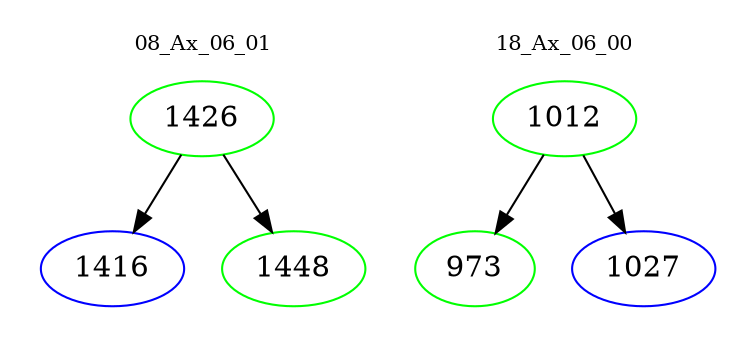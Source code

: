 digraph{
subgraph cluster_0 {
color = white
label = "08_Ax_06_01";
fontsize=10;
T0_1426 [label="1426", color="green"]
T0_1426 -> T0_1416 [color="black"]
T0_1416 [label="1416", color="blue"]
T0_1426 -> T0_1448 [color="black"]
T0_1448 [label="1448", color="green"]
}
subgraph cluster_1 {
color = white
label = "18_Ax_06_00";
fontsize=10;
T1_1012 [label="1012", color="green"]
T1_1012 -> T1_973 [color="black"]
T1_973 [label="973", color="green"]
T1_1012 -> T1_1027 [color="black"]
T1_1027 [label="1027", color="blue"]
}
}

